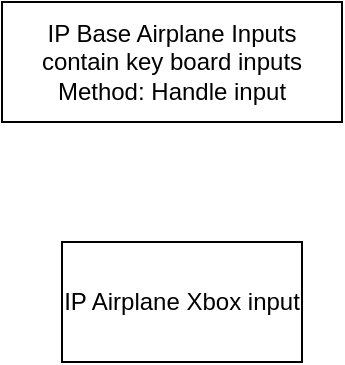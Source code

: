 <mxfile version="13.6.9" type="github">
  <diagram id="UIcYX_llFcmOX13Do89k" name="Page-1">
    <mxGraphModel dx="1296" dy="685" grid="1" gridSize="10" guides="1" tooltips="1" connect="1" arrows="1" fold="1" page="1" pageScale="1" pageWidth="827" pageHeight="1169" math="0" shadow="0">
      <root>
        <mxCell id="0" />
        <mxCell id="1" parent="0" />
        <mxCell id="HueaLsdCbIul2nFoNvsX-1" value="IP Base Airplane Inputs&lt;br&gt;contain key board inputs&lt;br&gt;Method: Handle input&lt;br&gt;" style="rounded=0;whiteSpace=wrap;html=1;" vertex="1" parent="1">
          <mxGeometry x="320" y="240" width="170" height="60" as="geometry" />
        </mxCell>
        <mxCell id="HueaLsdCbIul2nFoNvsX-3" value="IP Airplane Xbox input" style="rounded=0;whiteSpace=wrap;html=1;" vertex="1" parent="1">
          <mxGeometry x="350" y="360" width="120" height="60" as="geometry" />
        </mxCell>
      </root>
    </mxGraphModel>
  </diagram>
</mxfile>
